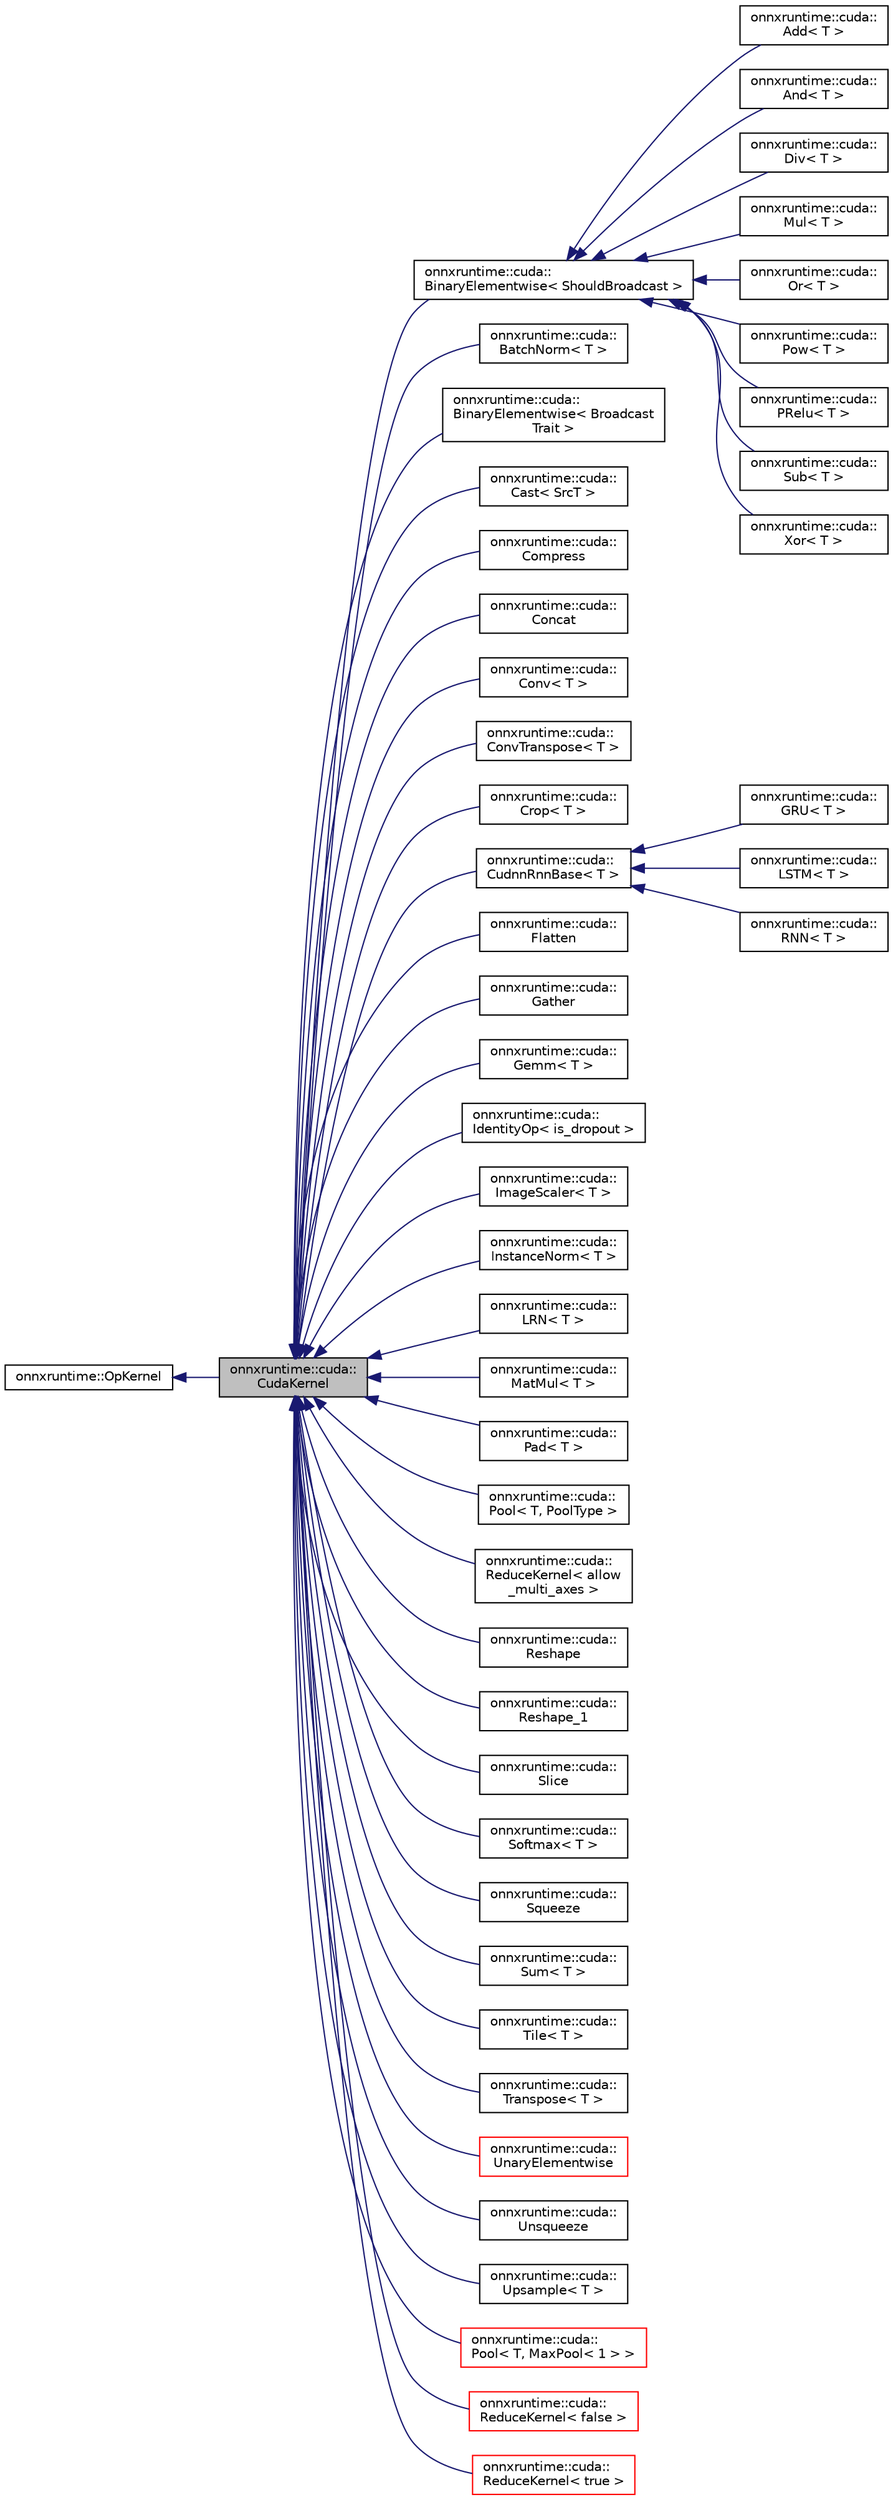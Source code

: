 digraph "onnxruntime::cuda::CudaKernel"
{
  edge [fontname="Helvetica",fontsize="10",labelfontname="Helvetica",labelfontsize="10"];
  node [fontname="Helvetica",fontsize="10",shape=record];
  rankdir="LR";
  Node0 [label="onnxruntime::cuda::\lCudaKernel",height=0.2,width=0.4,color="black", fillcolor="grey75", style="filled", fontcolor="black"];
  Node1 -> Node0 [dir="back",color="midnightblue",fontsize="10",style="solid"];
  Node1 [label="onnxruntime::OpKernel",height=0.2,width=0.4,color="black", fillcolor="white", style="filled",URL="$classonnxruntime_1_1OpKernel.html"];
  Node0 -> Node2 [dir="back",color="midnightblue",fontsize="10",style="solid"];
  Node2 [label="onnxruntime::cuda::\lBinaryElementwise\< ShouldBroadcast \>",height=0.2,width=0.4,color="black", fillcolor="white", style="filled",URL="$classonnxruntime_1_1cuda_1_1BinaryElementwise.html"];
  Node2 -> Node3 [dir="back",color="midnightblue",fontsize="10",style="solid"];
  Node3 [label="onnxruntime::cuda::\lAdd\< T \>",height=0.2,width=0.4,color="black", fillcolor="white", style="filled",URL="$classonnxruntime_1_1cuda_1_1Add.html"];
  Node2 -> Node4 [dir="back",color="midnightblue",fontsize="10",style="solid"];
  Node4 [label="onnxruntime::cuda::\lAnd\< T \>",height=0.2,width=0.4,color="black", fillcolor="white", style="filled",URL="$classonnxruntime_1_1cuda_1_1And.html"];
  Node2 -> Node5 [dir="back",color="midnightblue",fontsize="10",style="solid"];
  Node5 [label="onnxruntime::cuda::\lDiv\< T \>",height=0.2,width=0.4,color="black", fillcolor="white", style="filled",URL="$classonnxruntime_1_1cuda_1_1Div.html"];
  Node2 -> Node6 [dir="back",color="midnightblue",fontsize="10",style="solid"];
  Node6 [label="onnxruntime::cuda::\lMul\< T \>",height=0.2,width=0.4,color="black", fillcolor="white", style="filled",URL="$classonnxruntime_1_1cuda_1_1Mul.html"];
  Node2 -> Node7 [dir="back",color="midnightblue",fontsize="10",style="solid"];
  Node7 [label="onnxruntime::cuda::\lOr\< T \>",height=0.2,width=0.4,color="black", fillcolor="white", style="filled",URL="$classonnxruntime_1_1cuda_1_1Or.html"];
  Node2 -> Node8 [dir="back",color="midnightblue",fontsize="10",style="solid"];
  Node8 [label="onnxruntime::cuda::\lPow\< T \>",height=0.2,width=0.4,color="black", fillcolor="white", style="filled",URL="$classonnxruntime_1_1cuda_1_1Pow.html"];
  Node2 -> Node9 [dir="back",color="midnightblue",fontsize="10",style="solid"];
  Node9 [label="onnxruntime::cuda::\lPRelu\< T \>",height=0.2,width=0.4,color="black", fillcolor="white", style="filled",URL="$classonnxruntime_1_1cuda_1_1PRelu.html"];
  Node2 -> Node10 [dir="back",color="midnightblue",fontsize="10",style="solid"];
  Node10 [label="onnxruntime::cuda::\lSub\< T \>",height=0.2,width=0.4,color="black", fillcolor="white", style="filled",URL="$classonnxruntime_1_1cuda_1_1Sub.html"];
  Node2 -> Node11 [dir="back",color="midnightblue",fontsize="10",style="solid"];
  Node11 [label="onnxruntime::cuda::\lXor\< T \>",height=0.2,width=0.4,color="black", fillcolor="white", style="filled",URL="$classonnxruntime_1_1cuda_1_1Xor.html"];
  Node0 -> Node12 [dir="back",color="midnightblue",fontsize="10",style="solid"];
  Node12 [label="onnxruntime::cuda::\lBatchNorm\< T \>",height=0.2,width=0.4,color="black", fillcolor="white", style="filled",URL="$classonnxruntime_1_1cuda_1_1BatchNorm.html"];
  Node0 -> Node13 [dir="back",color="midnightblue",fontsize="10",style="solid"];
  Node13 [label="onnxruntime::cuda::\lBinaryElementwise\< Broadcast\lTrait \>",height=0.2,width=0.4,color="black", fillcolor="white", style="filled",URL="$classonnxruntime_1_1cuda_1_1BinaryElementwise.html"];
  Node0 -> Node14 [dir="back",color="midnightblue",fontsize="10",style="solid"];
  Node14 [label="onnxruntime::cuda::\lCast\< SrcT \>",height=0.2,width=0.4,color="black", fillcolor="white", style="filled",URL="$classonnxruntime_1_1cuda_1_1Cast.html"];
  Node0 -> Node15 [dir="back",color="midnightblue",fontsize="10",style="solid"];
  Node15 [label="onnxruntime::cuda::\lCompress",height=0.2,width=0.4,color="black", fillcolor="white", style="filled",URL="$classonnxruntime_1_1cuda_1_1Compress.html"];
  Node0 -> Node16 [dir="back",color="midnightblue",fontsize="10",style="solid"];
  Node16 [label="onnxruntime::cuda::\lConcat",height=0.2,width=0.4,color="black", fillcolor="white", style="filled",URL="$classonnxruntime_1_1cuda_1_1Concat.html"];
  Node0 -> Node17 [dir="back",color="midnightblue",fontsize="10",style="solid"];
  Node17 [label="onnxruntime::cuda::\lConv\< T \>",height=0.2,width=0.4,color="black", fillcolor="white", style="filled",URL="$classonnxruntime_1_1cuda_1_1Conv.html"];
  Node0 -> Node18 [dir="back",color="midnightblue",fontsize="10",style="solid"];
  Node18 [label="onnxruntime::cuda::\lConvTranspose\< T \>",height=0.2,width=0.4,color="black", fillcolor="white", style="filled",URL="$classonnxruntime_1_1cuda_1_1ConvTranspose.html"];
  Node0 -> Node19 [dir="back",color="midnightblue",fontsize="10",style="solid"];
  Node19 [label="onnxruntime::cuda::\lCrop\< T \>",height=0.2,width=0.4,color="black", fillcolor="white", style="filled",URL="$classonnxruntime_1_1cuda_1_1Crop.html"];
  Node0 -> Node20 [dir="back",color="midnightblue",fontsize="10",style="solid"];
  Node20 [label="onnxruntime::cuda::\lCudnnRnnBase\< T \>",height=0.2,width=0.4,color="black", fillcolor="white", style="filled",URL="$classonnxruntime_1_1cuda_1_1CudnnRnnBase.html"];
  Node20 -> Node21 [dir="back",color="midnightblue",fontsize="10",style="solid"];
  Node21 [label="onnxruntime::cuda::\lGRU\< T \>",height=0.2,width=0.4,color="black", fillcolor="white", style="filled",URL="$classonnxruntime_1_1cuda_1_1GRU.html"];
  Node20 -> Node22 [dir="back",color="midnightblue",fontsize="10",style="solid"];
  Node22 [label="onnxruntime::cuda::\lLSTM\< T \>",height=0.2,width=0.4,color="black", fillcolor="white", style="filled",URL="$classonnxruntime_1_1cuda_1_1LSTM.html"];
  Node20 -> Node23 [dir="back",color="midnightblue",fontsize="10",style="solid"];
  Node23 [label="onnxruntime::cuda::\lRNN\< T \>",height=0.2,width=0.4,color="black", fillcolor="white", style="filled",URL="$classonnxruntime_1_1cuda_1_1RNN.html"];
  Node0 -> Node24 [dir="back",color="midnightblue",fontsize="10",style="solid"];
  Node24 [label="onnxruntime::cuda::\lFlatten",height=0.2,width=0.4,color="black", fillcolor="white", style="filled",URL="$classonnxruntime_1_1cuda_1_1Flatten.html"];
  Node0 -> Node25 [dir="back",color="midnightblue",fontsize="10",style="solid"];
  Node25 [label="onnxruntime::cuda::\lGather",height=0.2,width=0.4,color="black", fillcolor="white", style="filled",URL="$classonnxruntime_1_1cuda_1_1Gather.html"];
  Node0 -> Node26 [dir="back",color="midnightblue",fontsize="10",style="solid"];
  Node26 [label="onnxruntime::cuda::\lGemm\< T \>",height=0.2,width=0.4,color="black", fillcolor="white", style="filled",URL="$classonnxruntime_1_1cuda_1_1Gemm.html"];
  Node0 -> Node27 [dir="back",color="midnightblue",fontsize="10",style="solid"];
  Node27 [label="onnxruntime::cuda::\lIdentityOp\< is_dropout \>",height=0.2,width=0.4,color="black", fillcolor="white", style="filled",URL="$classonnxruntime_1_1cuda_1_1IdentityOp.html"];
  Node0 -> Node28 [dir="back",color="midnightblue",fontsize="10",style="solid"];
  Node28 [label="onnxruntime::cuda::\lImageScaler\< T \>",height=0.2,width=0.4,color="black", fillcolor="white", style="filled",URL="$classonnxruntime_1_1cuda_1_1ImageScaler.html"];
  Node0 -> Node29 [dir="back",color="midnightblue",fontsize="10",style="solid"];
  Node29 [label="onnxruntime::cuda::\lInstanceNorm\< T \>",height=0.2,width=0.4,color="black", fillcolor="white", style="filled",URL="$classonnxruntime_1_1cuda_1_1InstanceNorm.html"];
  Node0 -> Node30 [dir="back",color="midnightblue",fontsize="10",style="solid"];
  Node30 [label="onnxruntime::cuda::\lLRN\< T \>",height=0.2,width=0.4,color="black", fillcolor="white", style="filled",URL="$classonnxruntime_1_1cuda_1_1LRN.html"];
  Node0 -> Node31 [dir="back",color="midnightblue",fontsize="10",style="solid"];
  Node31 [label="onnxruntime::cuda::\lMatMul\< T \>",height=0.2,width=0.4,color="black", fillcolor="white", style="filled",URL="$classonnxruntime_1_1cuda_1_1MatMul.html"];
  Node0 -> Node32 [dir="back",color="midnightblue",fontsize="10",style="solid"];
  Node32 [label="onnxruntime::cuda::\lPad\< T \>",height=0.2,width=0.4,color="black", fillcolor="white", style="filled",URL="$classonnxruntime_1_1cuda_1_1Pad.html"];
  Node0 -> Node33 [dir="back",color="midnightblue",fontsize="10",style="solid"];
  Node33 [label="onnxruntime::cuda::\lPool\< T, PoolType \>",height=0.2,width=0.4,color="black", fillcolor="white", style="filled",URL="$classonnxruntime_1_1cuda_1_1Pool.html"];
  Node0 -> Node34 [dir="back",color="midnightblue",fontsize="10",style="solid"];
  Node34 [label="onnxruntime::cuda::\lReduceKernel\< allow\l_multi_axes \>",height=0.2,width=0.4,color="black", fillcolor="white", style="filled",URL="$classonnxruntime_1_1cuda_1_1ReduceKernel.html"];
  Node0 -> Node35 [dir="back",color="midnightblue",fontsize="10",style="solid"];
  Node35 [label="onnxruntime::cuda::\lReshape",height=0.2,width=0.4,color="black", fillcolor="white", style="filled",URL="$classonnxruntime_1_1cuda_1_1Reshape.html"];
  Node0 -> Node36 [dir="back",color="midnightblue",fontsize="10",style="solid"];
  Node36 [label="onnxruntime::cuda::\lReshape_1",height=0.2,width=0.4,color="black", fillcolor="white", style="filled",URL="$classonnxruntime_1_1cuda_1_1Reshape__1.html"];
  Node0 -> Node37 [dir="back",color="midnightblue",fontsize="10",style="solid"];
  Node37 [label="onnxruntime::cuda::\lSlice",height=0.2,width=0.4,color="black", fillcolor="white", style="filled",URL="$classonnxruntime_1_1cuda_1_1Slice.html"];
  Node0 -> Node38 [dir="back",color="midnightblue",fontsize="10",style="solid"];
  Node38 [label="onnxruntime::cuda::\lSoftmax\< T \>",height=0.2,width=0.4,color="black", fillcolor="white", style="filled",URL="$classonnxruntime_1_1cuda_1_1Softmax.html"];
  Node0 -> Node39 [dir="back",color="midnightblue",fontsize="10",style="solid"];
  Node39 [label="onnxruntime::cuda::\lSqueeze",height=0.2,width=0.4,color="black", fillcolor="white", style="filled",URL="$classonnxruntime_1_1cuda_1_1Squeeze.html"];
  Node0 -> Node40 [dir="back",color="midnightblue",fontsize="10",style="solid"];
  Node40 [label="onnxruntime::cuda::\lSum\< T \>",height=0.2,width=0.4,color="black", fillcolor="white", style="filled",URL="$classonnxruntime_1_1cuda_1_1Sum.html"];
  Node0 -> Node41 [dir="back",color="midnightblue",fontsize="10",style="solid"];
  Node41 [label="onnxruntime::cuda::\lTile\< T \>",height=0.2,width=0.4,color="black", fillcolor="white", style="filled",URL="$structonnxruntime_1_1cuda_1_1Tile.html"];
  Node0 -> Node42 [dir="back",color="midnightblue",fontsize="10",style="solid"];
  Node42 [label="onnxruntime::cuda::\lTranspose\< T \>",height=0.2,width=0.4,color="black", fillcolor="white", style="filled",URL="$classonnxruntime_1_1cuda_1_1Transpose.html"];
  Node0 -> Node43 [dir="back",color="midnightblue",fontsize="10",style="solid"];
  Node43 [label="onnxruntime::cuda::\lUnaryElementwise",height=0.2,width=0.4,color="red", fillcolor="white", style="filled",URL="$classonnxruntime_1_1cuda_1_1UnaryElementwise.html"];
  Node0 -> Node65 [dir="back",color="midnightblue",fontsize="10",style="solid"];
  Node65 [label="onnxruntime::cuda::\lUnsqueeze",height=0.2,width=0.4,color="black", fillcolor="white", style="filled",URL="$classonnxruntime_1_1cuda_1_1Unsqueeze.html"];
  Node0 -> Node66 [dir="back",color="midnightblue",fontsize="10",style="solid"];
  Node66 [label="onnxruntime::cuda::\lUpsample\< T \>",height=0.2,width=0.4,color="black", fillcolor="white", style="filled",URL="$classonnxruntime_1_1cuda_1_1Upsample.html"];
  Node0 -> Node67 [dir="back",color="midnightblue",fontsize="10",style="solid"];
  Node67 [label="onnxruntime::cuda::\lPool\< T, MaxPool\< 1 \> \>",height=0.2,width=0.4,color="red", fillcolor="white", style="filled",URL="$classonnxruntime_1_1cuda_1_1Pool.html"];
  Node0 -> Node69 [dir="back",color="midnightblue",fontsize="10",style="solid"];
  Node69 [label="onnxruntime::cuda::\lReduceKernel\< false \>",height=0.2,width=0.4,color="red", fillcolor="white", style="filled",URL="$classonnxruntime_1_1cuda_1_1ReduceKernel.html"];
  Node0 -> Node72 [dir="back",color="midnightblue",fontsize="10",style="solid"];
  Node72 [label="onnxruntime::cuda::\lReduceKernel\< true \>",height=0.2,width=0.4,color="red", fillcolor="white", style="filled",URL="$classonnxruntime_1_1cuda_1_1ReduceKernel.html"];
}
